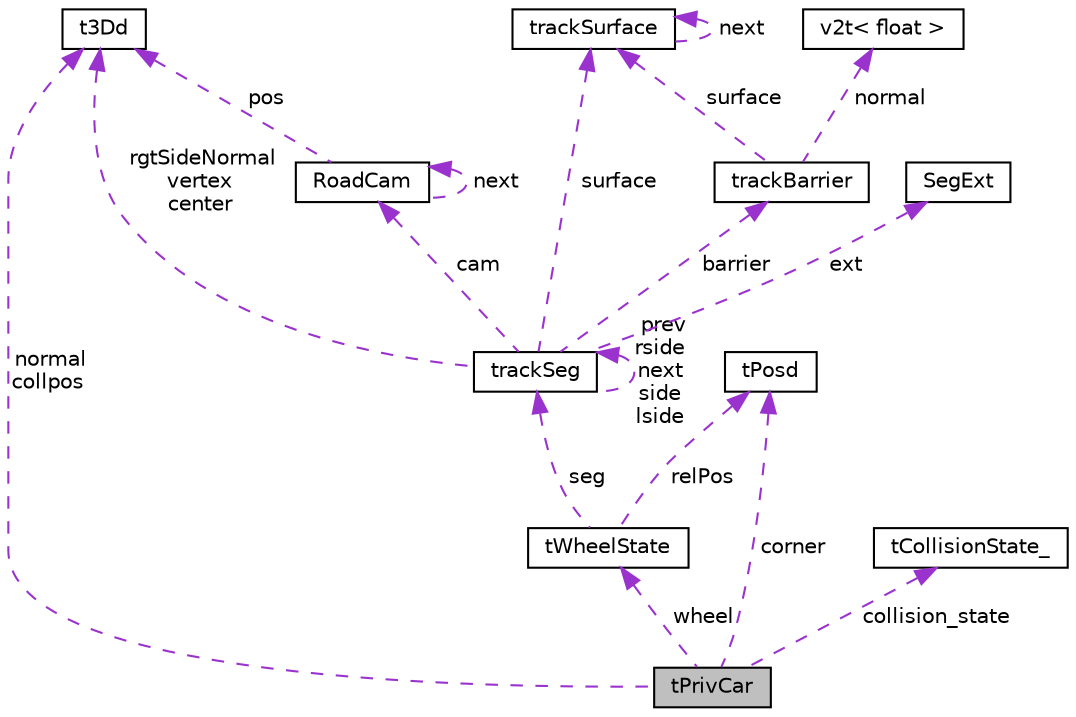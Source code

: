 digraph "tPrivCar"
{
  edge [fontname="Helvetica",fontsize="10",labelfontname="Helvetica",labelfontsize="10"];
  node [fontname="Helvetica",fontsize="10",shape=record];
  Node1 [label="tPrivCar",height=0.2,width=0.4,color="black", fillcolor="grey75", style="filled", fontcolor="black"];
  Node2 -> Node1 [dir="back",color="darkorchid3",fontsize="10",style="dashed",label=" normal\ncollpos" ,fontname="Helvetica"];
  Node2 [label="t3Dd",height=0.2,width=0.4,color="black", fillcolor="white", style="filled",URL="$structt3_dd.html",tooltip="3D point. "];
  Node3 -> Node1 [dir="back",color="darkorchid3",fontsize="10",style="dashed",label=" collision_state" ,fontname="Helvetica"];
  Node3 [label="tCollisionState_",height=0.2,width=0.4,color="black", fillcolor="white", style="filled",URL="$structt_collision_state__.html"];
  Node4 -> Node1 [dir="back",color="darkorchid3",fontsize="10",style="dashed",label=" wheel" ,fontname="Helvetica"];
  Node4 [label="tWheelState",height=0.2,width=0.4,color="black", fillcolor="white", style="filled",URL="$structt_wheel_state.html",tooltip="Dynamic wheel information. "];
  Node5 -> Node4 [dir="back",color="darkorchid3",fontsize="10",style="dashed",label=" relPos" ,fontname="Helvetica"];
  Node5 [label="tPosd",height=0.2,width=0.4,color="black", fillcolor="white", style="filled",URL="$structt_posd.html",tooltip="6 DOF position. "];
  Node6 -> Node4 [dir="back",color="darkorchid3",fontsize="10",style="dashed",label=" seg" ,fontname="Helvetica"];
  Node6 [label="trackSeg",height=0.2,width=0.4,color="black", fillcolor="white", style="filled",URL="$structtrack_seg.html",tooltip="Track segment (tTrackSeg) The segments can be straights (type TR_STR): (the track goes from the right..."];
  Node2 -> Node6 [dir="back",color="darkorchid3",fontsize="10",style="dashed",label=" rgtSideNormal\nvertex\ncenter" ,fontname="Helvetica"];
  Node7 -> Node6 [dir="back",color="darkorchid3",fontsize="10",style="dashed",label=" barrier" ,fontname="Helvetica"];
  Node7 [label="trackBarrier",height=0.2,width=0.4,color="black", fillcolor="white", style="filled",URL="$structtrack_barrier.html",tooltip="Barrier. "];
  Node8 -> Node7 [dir="back",color="darkorchid3",fontsize="10",style="dashed",label=" surface" ,fontname="Helvetica"];
  Node8 [label="trackSurface",height=0.2,width=0.4,color="black", fillcolor="white", style="filled",URL="$structtrack_surface.html",tooltip="Surface. "];
  Node8 -> Node8 [dir="back",color="darkorchid3",fontsize="10",style="dashed",label=" next" ,fontname="Helvetica"];
  Node9 -> Node7 [dir="back",color="darkorchid3",fontsize="10",style="dashed",label=" normal" ,fontname="Helvetica"];
  Node9 [label="v2t\< float \>",height=0.2,width=0.4,color="black", fillcolor="white", style="filled",URL="$classv2t.html"];
  Node8 -> Node6 [dir="back",color="darkorchid3",fontsize="10",style="dashed",label=" surface" ,fontname="Helvetica"];
  Node10 -> Node6 [dir="back",color="darkorchid3",fontsize="10",style="dashed",label=" cam" ,fontname="Helvetica"];
  Node10 [label="RoadCam",height=0.2,width=0.4,color="black", fillcolor="white", style="filled",URL="$struct_road_cam.html",tooltip="road camera "];
  Node2 -> Node10 [dir="back",color="darkorchid3",fontsize="10",style="dashed",label=" pos" ,fontname="Helvetica"];
  Node10 -> Node10 [dir="back",color="darkorchid3",fontsize="10",style="dashed",label=" next" ,fontname="Helvetica"];
  Node11 -> Node6 [dir="back",color="darkorchid3",fontsize="10",style="dashed",label=" ext" ,fontname="Helvetica"];
  Node11 [label="SegExt",height=0.2,width=0.4,color="black", fillcolor="white", style="filled",URL="$struct_seg_ext.html",tooltip="Extended track segment. "];
  Node6 -> Node6 [dir="back",color="darkorchid3",fontsize="10",style="dashed",label=" prev\nrside\nnext\nside\nlside" ,fontname="Helvetica"];
  Node5 -> Node1 [dir="back",color="darkorchid3",fontsize="10",style="dashed",label=" corner" ,fontname="Helvetica"];
}
